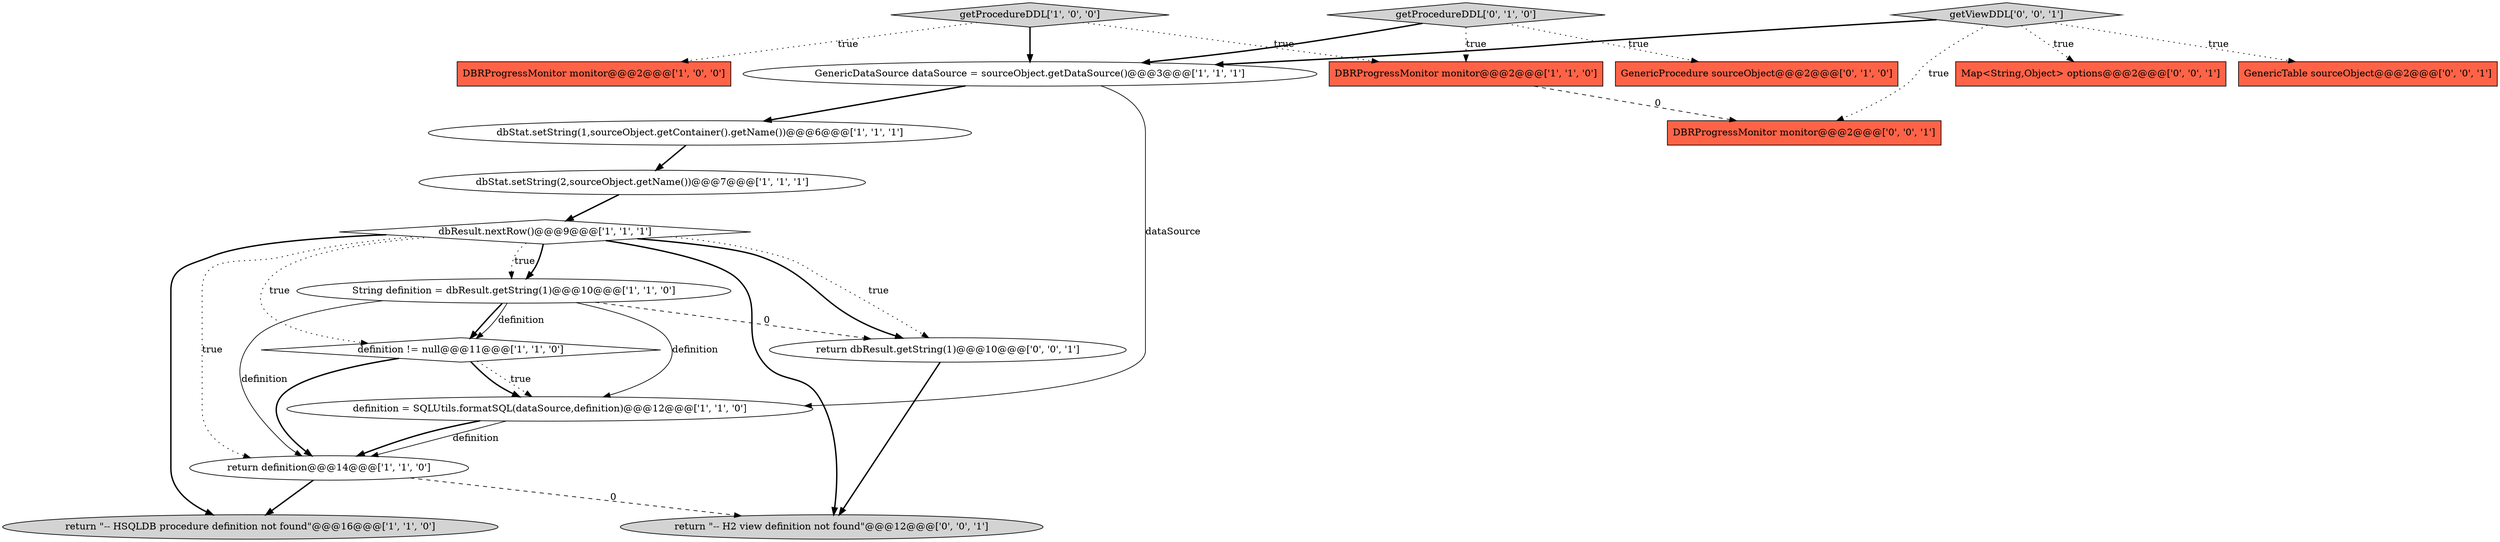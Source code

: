 digraph {
4 [style = filled, label = "return \"-- HSQLDB procedure definition not found\"@@@16@@@['1', '1', '0']", fillcolor = lightgray, shape = ellipse image = "AAA0AAABBB1BBB"];
12 [style = filled, label = "GenericProcedure sourceObject@@@2@@@['0', '1', '0']", fillcolor = tomato, shape = box image = "AAA0AAABBB2BBB"];
0 [style = filled, label = "DBRProgressMonitor monitor@@@2@@@['1', '0', '0']", fillcolor = tomato, shape = box image = "AAA0AAABBB1BBB"];
6 [style = filled, label = "DBRProgressMonitor monitor@@@2@@@['1', '1', '0']", fillcolor = tomato, shape = box image = "AAA0AAABBB1BBB"];
7 [style = filled, label = "GenericDataSource dataSource = sourceObject.getDataSource()@@@3@@@['1', '1', '1']", fillcolor = white, shape = ellipse image = "AAA0AAABBB1BBB"];
5 [style = filled, label = "String definition = dbResult.getString(1)@@@10@@@['1', '1', '0']", fillcolor = white, shape = ellipse image = "AAA0AAABBB1BBB"];
8 [style = filled, label = "dbStat.setString(2,sourceObject.getName())@@@7@@@['1', '1', '1']", fillcolor = white, shape = ellipse image = "AAA0AAABBB1BBB"];
2 [style = filled, label = "return definition@@@14@@@['1', '1', '0']", fillcolor = white, shape = ellipse image = "AAA0AAABBB1BBB"];
11 [style = filled, label = "getProcedureDDL['1', '0', '0']", fillcolor = lightgray, shape = diamond image = "AAA0AAABBB1BBB"];
14 [style = filled, label = "Map<String,Object> options@@@2@@@['0', '0', '1']", fillcolor = tomato, shape = box image = "AAA0AAABBB3BBB"];
15 [style = filled, label = "GenericTable sourceObject@@@2@@@['0', '0', '1']", fillcolor = tomato, shape = box image = "AAA0AAABBB3BBB"];
16 [style = filled, label = "DBRProgressMonitor monitor@@@2@@@['0', '0', '1']", fillcolor = tomato, shape = box image = "AAA0AAABBB3BBB"];
17 [style = filled, label = "return dbResult.getString(1)@@@10@@@['0', '0', '1']", fillcolor = white, shape = ellipse image = "AAA0AAABBB3BBB"];
18 [style = filled, label = "return \"-- H2 view definition not found\"@@@12@@@['0', '0', '1']", fillcolor = lightgray, shape = ellipse image = "AAA0AAABBB3BBB"];
19 [style = filled, label = "getViewDDL['0', '0', '1']", fillcolor = lightgray, shape = diamond image = "AAA0AAABBB3BBB"];
3 [style = filled, label = "definition != null@@@11@@@['1', '1', '0']", fillcolor = white, shape = diamond image = "AAA0AAABBB1BBB"];
1 [style = filled, label = "dbStat.setString(1,sourceObject.getContainer().getName())@@@6@@@['1', '1', '1']", fillcolor = white, shape = ellipse image = "AAA0AAABBB1BBB"];
9 [style = filled, label = "definition = SQLUtils.formatSQL(dataSource,definition)@@@12@@@['1', '1', '0']", fillcolor = white, shape = ellipse image = "AAA0AAABBB1BBB"];
10 [style = filled, label = "dbResult.nextRow()@@@9@@@['1', '1', '1']", fillcolor = white, shape = diamond image = "AAA0AAABBB1BBB"];
13 [style = filled, label = "getProcedureDDL['0', '1', '0']", fillcolor = lightgray, shape = diamond image = "AAA0AAABBB2BBB"];
5->3 [style = bold, label=""];
13->6 [style = dotted, label="true"];
10->18 [style = bold, label=""];
8->10 [style = bold, label=""];
9->2 [style = solid, label="definition"];
19->14 [style = dotted, label="true"];
5->3 [style = solid, label="definition"];
7->1 [style = bold, label=""];
1->8 [style = bold, label=""];
13->12 [style = dotted, label="true"];
9->2 [style = bold, label=""];
10->3 [style = dotted, label="true"];
10->17 [style = bold, label=""];
3->9 [style = dotted, label="true"];
19->15 [style = dotted, label="true"];
10->5 [style = dotted, label="true"];
2->4 [style = bold, label=""];
10->17 [style = dotted, label="true"];
3->9 [style = bold, label=""];
5->9 [style = solid, label="definition"];
6->16 [style = dashed, label="0"];
10->5 [style = bold, label=""];
5->17 [style = dashed, label="0"];
3->2 [style = bold, label=""];
10->2 [style = dotted, label="true"];
13->7 [style = bold, label=""];
11->6 [style = dotted, label="true"];
11->0 [style = dotted, label="true"];
11->7 [style = bold, label=""];
19->16 [style = dotted, label="true"];
7->9 [style = solid, label="dataSource"];
10->4 [style = bold, label=""];
2->18 [style = dashed, label="0"];
5->2 [style = solid, label="definition"];
19->7 [style = bold, label=""];
17->18 [style = bold, label=""];
}
